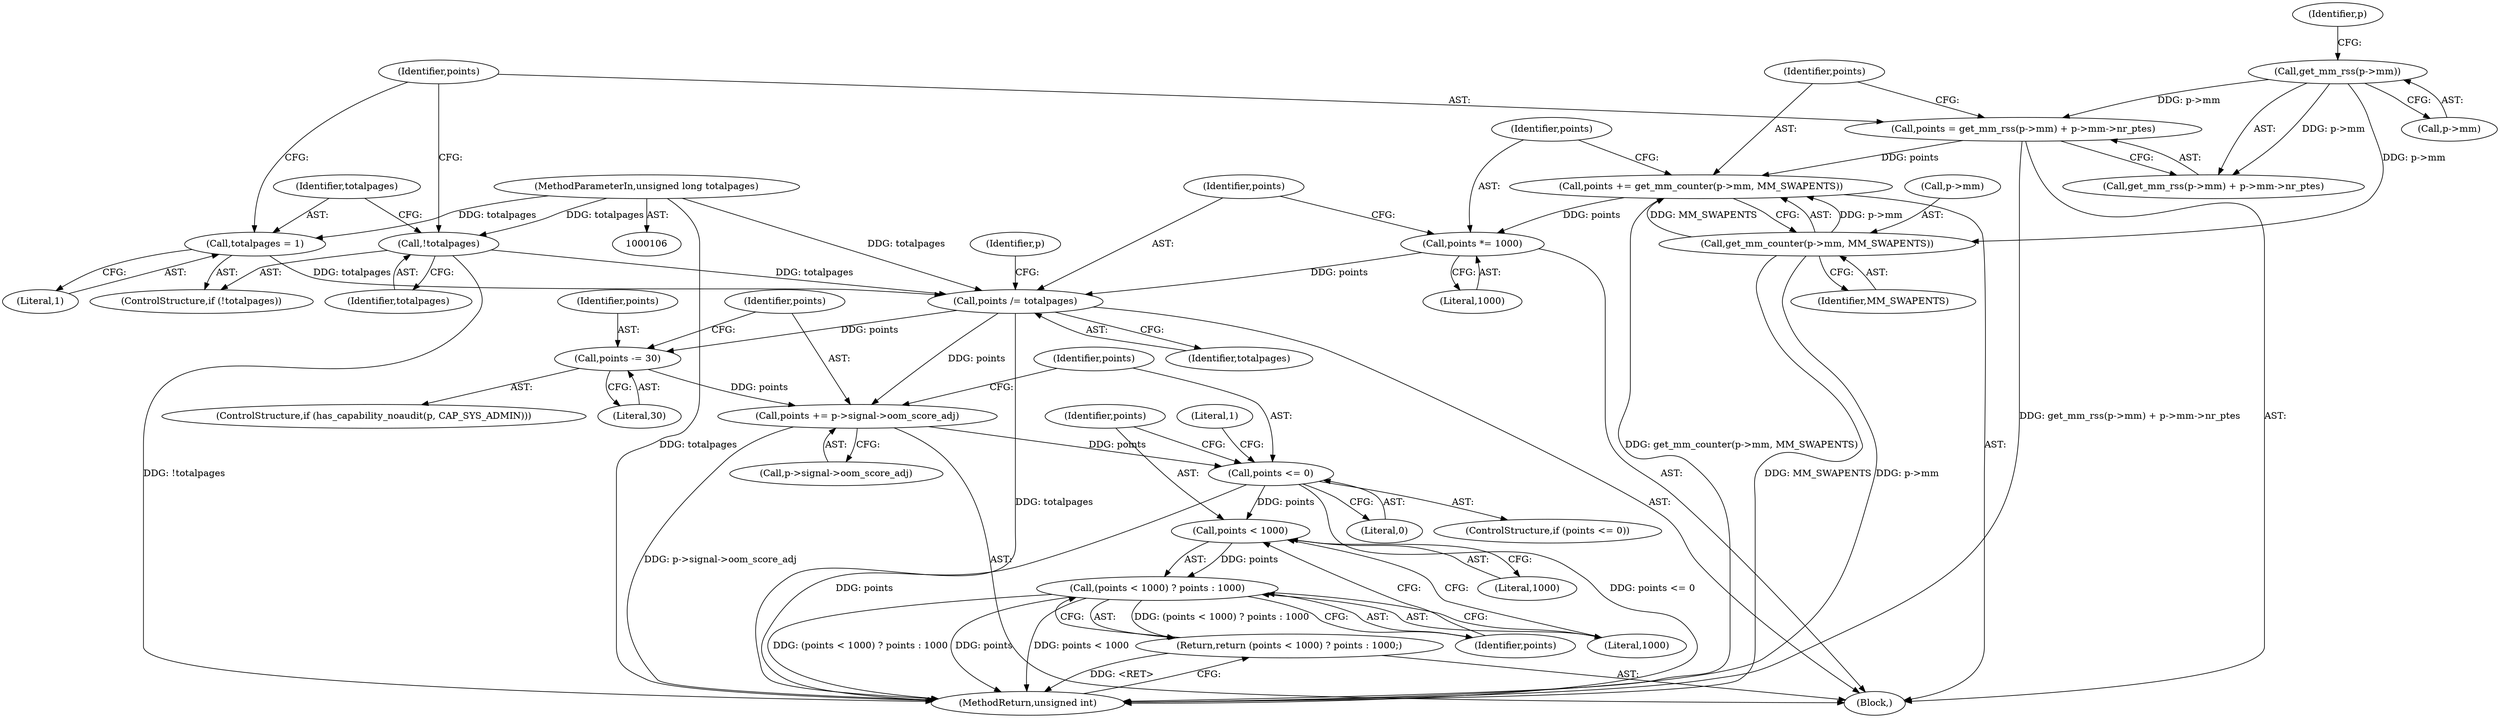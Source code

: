 digraph "0_linux_56c6a8a4aadca809e04276eabe5552935c51387f@API" {
"1000182" [label="(Call,points += p->signal->oom_score_adj)"];
"1000179" [label="(Call,points -= 30)"];
"1000170" [label="(Call,points /= totalpages)"];
"1000143" [label="(Call,!totalpages)"];
"1000110" [label="(MethodParameterIn,unsigned long totalpages)"];
"1000145" [label="(Call,totalpages = 1)"];
"1000167" [label="(Call,points *= 1000)"];
"1000160" [label="(Call,points += get_mm_counter(p->mm, MM_SWAPENTS))"];
"1000162" [label="(Call,get_mm_counter(p->mm, MM_SWAPENTS))"];
"1000151" [label="(Call,get_mm_rss(p->mm))"];
"1000148" [label="(Call,points = get_mm_rss(p->mm) + p->mm->nr_ptes)"];
"1000190" [label="(Call,points <= 0)"];
"1000197" [label="(Call,points < 1000)"];
"1000196" [label="(Call,(points < 1000) ? points : 1000)"];
"1000195" [label="(Return,return (points < 1000) ? points : 1000;)"];
"1000160" [label="(Call,points += get_mm_counter(p->mm, MM_SWAPENTS))"];
"1000166" [label="(Identifier,MM_SWAPENTS)"];
"1000157" [label="(Identifier,p)"];
"1000198" [label="(Identifier,points)"];
"1000150" [label="(Call,get_mm_rss(p->mm) + p->mm->nr_ptes)"];
"1000197" [label="(Call,points < 1000)"];
"1000163" [label="(Call,p->mm)"];
"1000146" [label="(Identifier,totalpages)"];
"1000191" [label="(Identifier,points)"];
"1000111" [label="(Block,)"];
"1000161" [label="(Identifier,points)"];
"1000142" [label="(ControlStructure,if (!totalpages))"];
"1000175" [label="(ControlStructure,if (has_capability_noaudit(p, CAP_SYS_ADMIN)))"];
"1000201" [label="(Literal,1000)"];
"1000162" [label="(Call,get_mm_counter(p->mm, MM_SWAPENTS))"];
"1000194" [label="(Literal,1)"];
"1000199" [label="(Literal,1000)"];
"1000169" [label="(Literal,1000)"];
"1000179" [label="(Call,points -= 30)"];
"1000189" [label="(ControlStructure,if (points <= 0))"];
"1000148" [label="(Call,points = get_mm_rss(p->mm) + p->mm->nr_ptes)"];
"1000192" [label="(Literal,0)"];
"1000170" [label="(Call,points /= totalpages)"];
"1000168" [label="(Identifier,points)"];
"1000143" [label="(Call,!totalpages)"];
"1000181" [label="(Literal,30)"];
"1000200" [label="(Identifier,points)"];
"1000167" [label="(Call,points *= 1000)"];
"1000196" [label="(Call,(points < 1000) ? points : 1000)"];
"1000174" [label="(Identifier,p)"];
"1000149" [label="(Identifier,points)"];
"1000110" [label="(MethodParameterIn,unsigned long totalpages)"];
"1000184" [label="(Call,p->signal->oom_score_adj)"];
"1000190" [label="(Call,points <= 0)"];
"1000182" [label="(Call,points += p->signal->oom_score_adj)"];
"1000172" [label="(Identifier,totalpages)"];
"1000195" [label="(Return,return (points < 1000) ? points : 1000;)"];
"1000147" [label="(Literal,1)"];
"1000151" [label="(Call,get_mm_rss(p->mm))"];
"1000145" [label="(Call,totalpages = 1)"];
"1000180" [label="(Identifier,points)"];
"1000183" [label="(Identifier,points)"];
"1000152" [label="(Call,p->mm)"];
"1000144" [label="(Identifier,totalpages)"];
"1000171" [label="(Identifier,points)"];
"1000202" [label="(MethodReturn,unsigned int)"];
"1000182" -> "1000111"  [label="AST: "];
"1000182" -> "1000184"  [label="CFG: "];
"1000183" -> "1000182"  [label="AST: "];
"1000184" -> "1000182"  [label="AST: "];
"1000191" -> "1000182"  [label="CFG: "];
"1000182" -> "1000202"  [label="DDG: p->signal->oom_score_adj"];
"1000179" -> "1000182"  [label="DDG: points"];
"1000170" -> "1000182"  [label="DDG: points"];
"1000182" -> "1000190"  [label="DDG: points"];
"1000179" -> "1000175"  [label="AST: "];
"1000179" -> "1000181"  [label="CFG: "];
"1000180" -> "1000179"  [label="AST: "];
"1000181" -> "1000179"  [label="AST: "];
"1000183" -> "1000179"  [label="CFG: "];
"1000170" -> "1000179"  [label="DDG: points"];
"1000170" -> "1000111"  [label="AST: "];
"1000170" -> "1000172"  [label="CFG: "];
"1000171" -> "1000170"  [label="AST: "];
"1000172" -> "1000170"  [label="AST: "];
"1000174" -> "1000170"  [label="CFG: "];
"1000170" -> "1000202"  [label="DDG: totalpages"];
"1000143" -> "1000170"  [label="DDG: totalpages"];
"1000145" -> "1000170"  [label="DDG: totalpages"];
"1000110" -> "1000170"  [label="DDG: totalpages"];
"1000167" -> "1000170"  [label="DDG: points"];
"1000143" -> "1000142"  [label="AST: "];
"1000143" -> "1000144"  [label="CFG: "];
"1000144" -> "1000143"  [label="AST: "];
"1000146" -> "1000143"  [label="CFG: "];
"1000149" -> "1000143"  [label="CFG: "];
"1000143" -> "1000202"  [label="DDG: !totalpages"];
"1000110" -> "1000143"  [label="DDG: totalpages"];
"1000110" -> "1000106"  [label="AST: "];
"1000110" -> "1000202"  [label="DDG: totalpages"];
"1000110" -> "1000145"  [label="DDG: totalpages"];
"1000145" -> "1000142"  [label="AST: "];
"1000145" -> "1000147"  [label="CFG: "];
"1000146" -> "1000145"  [label="AST: "];
"1000147" -> "1000145"  [label="AST: "];
"1000149" -> "1000145"  [label="CFG: "];
"1000167" -> "1000111"  [label="AST: "];
"1000167" -> "1000169"  [label="CFG: "];
"1000168" -> "1000167"  [label="AST: "];
"1000169" -> "1000167"  [label="AST: "];
"1000171" -> "1000167"  [label="CFG: "];
"1000160" -> "1000167"  [label="DDG: points"];
"1000160" -> "1000111"  [label="AST: "];
"1000160" -> "1000162"  [label="CFG: "];
"1000161" -> "1000160"  [label="AST: "];
"1000162" -> "1000160"  [label="AST: "];
"1000168" -> "1000160"  [label="CFG: "];
"1000160" -> "1000202"  [label="DDG: get_mm_counter(p->mm, MM_SWAPENTS)"];
"1000162" -> "1000160"  [label="DDG: p->mm"];
"1000162" -> "1000160"  [label="DDG: MM_SWAPENTS"];
"1000148" -> "1000160"  [label="DDG: points"];
"1000162" -> "1000166"  [label="CFG: "];
"1000163" -> "1000162"  [label="AST: "];
"1000166" -> "1000162"  [label="AST: "];
"1000162" -> "1000202"  [label="DDG: MM_SWAPENTS"];
"1000162" -> "1000202"  [label="DDG: p->mm"];
"1000151" -> "1000162"  [label="DDG: p->mm"];
"1000151" -> "1000150"  [label="AST: "];
"1000151" -> "1000152"  [label="CFG: "];
"1000152" -> "1000151"  [label="AST: "];
"1000157" -> "1000151"  [label="CFG: "];
"1000151" -> "1000148"  [label="DDG: p->mm"];
"1000151" -> "1000150"  [label="DDG: p->mm"];
"1000148" -> "1000111"  [label="AST: "];
"1000148" -> "1000150"  [label="CFG: "];
"1000149" -> "1000148"  [label="AST: "];
"1000150" -> "1000148"  [label="AST: "];
"1000161" -> "1000148"  [label="CFG: "];
"1000148" -> "1000202"  [label="DDG: get_mm_rss(p->mm) + p->mm->nr_ptes"];
"1000190" -> "1000189"  [label="AST: "];
"1000190" -> "1000192"  [label="CFG: "];
"1000191" -> "1000190"  [label="AST: "];
"1000192" -> "1000190"  [label="AST: "];
"1000194" -> "1000190"  [label="CFG: "];
"1000198" -> "1000190"  [label="CFG: "];
"1000190" -> "1000202"  [label="DDG: points <= 0"];
"1000190" -> "1000202"  [label="DDG: points"];
"1000190" -> "1000197"  [label="DDG: points"];
"1000197" -> "1000196"  [label="AST: "];
"1000197" -> "1000199"  [label="CFG: "];
"1000198" -> "1000197"  [label="AST: "];
"1000199" -> "1000197"  [label="AST: "];
"1000200" -> "1000197"  [label="CFG: "];
"1000201" -> "1000197"  [label="CFG: "];
"1000197" -> "1000196"  [label="DDG: points"];
"1000196" -> "1000195"  [label="AST: "];
"1000196" -> "1000200"  [label="CFG: "];
"1000196" -> "1000201"  [label="CFG: "];
"1000200" -> "1000196"  [label="AST: "];
"1000201" -> "1000196"  [label="AST: "];
"1000195" -> "1000196"  [label="CFG: "];
"1000196" -> "1000202"  [label="DDG: points"];
"1000196" -> "1000202"  [label="DDG: points < 1000"];
"1000196" -> "1000202"  [label="DDG: (points < 1000) ? points : 1000"];
"1000196" -> "1000195"  [label="DDG: (points < 1000) ? points : 1000"];
"1000195" -> "1000111"  [label="AST: "];
"1000202" -> "1000195"  [label="CFG: "];
"1000195" -> "1000202"  [label="DDG: <RET>"];
}
